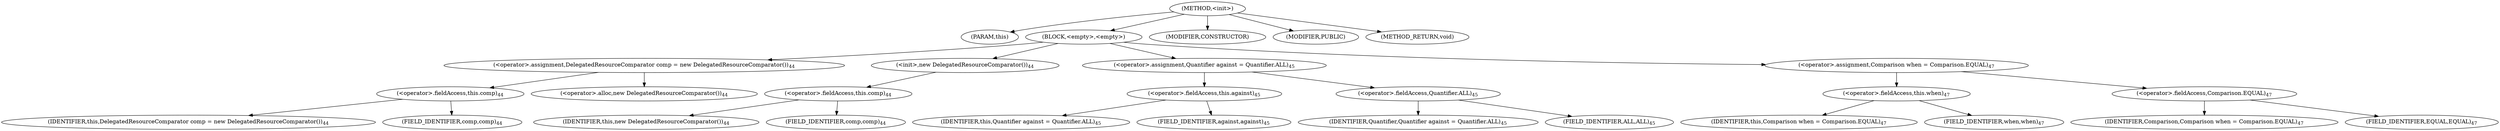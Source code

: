 digraph "&lt;init&gt;" {  
"261" [label = <(METHOD,&lt;init&gt;)> ]
"262" [label = <(PARAM,this)> ]
"263" [label = <(BLOCK,&lt;empty&gt;,&lt;empty&gt;)> ]
"264" [label = <(&lt;operator&gt;.assignment,DelegatedResourceComparator comp = new DelegatedResourceComparator())<SUB>44</SUB>> ]
"265" [label = <(&lt;operator&gt;.fieldAccess,this.comp)<SUB>44</SUB>> ]
"266" [label = <(IDENTIFIER,this,DelegatedResourceComparator comp = new DelegatedResourceComparator())<SUB>44</SUB>> ]
"267" [label = <(FIELD_IDENTIFIER,comp,comp)<SUB>44</SUB>> ]
"268" [label = <(&lt;operator&gt;.alloc,new DelegatedResourceComparator())<SUB>44</SUB>> ]
"269" [label = <(&lt;init&gt;,new DelegatedResourceComparator())<SUB>44</SUB>> ]
"270" [label = <(&lt;operator&gt;.fieldAccess,this.comp)<SUB>44</SUB>> ]
"271" [label = <(IDENTIFIER,this,new DelegatedResourceComparator())<SUB>44</SUB>> ]
"272" [label = <(FIELD_IDENTIFIER,comp,comp)<SUB>44</SUB>> ]
"273" [label = <(&lt;operator&gt;.assignment,Quantifier against = Quantifier.ALL)<SUB>45</SUB>> ]
"274" [label = <(&lt;operator&gt;.fieldAccess,this.against)<SUB>45</SUB>> ]
"275" [label = <(IDENTIFIER,this,Quantifier against = Quantifier.ALL)<SUB>45</SUB>> ]
"276" [label = <(FIELD_IDENTIFIER,against,against)<SUB>45</SUB>> ]
"277" [label = <(&lt;operator&gt;.fieldAccess,Quantifier.ALL)<SUB>45</SUB>> ]
"278" [label = <(IDENTIFIER,Quantifier,Quantifier against = Quantifier.ALL)<SUB>45</SUB>> ]
"279" [label = <(FIELD_IDENTIFIER,ALL,ALL)<SUB>45</SUB>> ]
"280" [label = <(&lt;operator&gt;.assignment,Comparison when = Comparison.EQUAL)<SUB>47</SUB>> ]
"281" [label = <(&lt;operator&gt;.fieldAccess,this.when)<SUB>47</SUB>> ]
"282" [label = <(IDENTIFIER,this,Comparison when = Comparison.EQUAL)<SUB>47</SUB>> ]
"283" [label = <(FIELD_IDENTIFIER,when,when)<SUB>47</SUB>> ]
"284" [label = <(&lt;operator&gt;.fieldAccess,Comparison.EQUAL)<SUB>47</SUB>> ]
"285" [label = <(IDENTIFIER,Comparison,Comparison when = Comparison.EQUAL)<SUB>47</SUB>> ]
"286" [label = <(FIELD_IDENTIFIER,EQUAL,EQUAL)<SUB>47</SUB>> ]
"287" [label = <(MODIFIER,CONSTRUCTOR)> ]
"288" [label = <(MODIFIER,PUBLIC)> ]
"289" [label = <(METHOD_RETURN,void)> ]
  "261" -> "262" 
  "261" -> "263" 
  "261" -> "287" 
  "261" -> "288" 
  "261" -> "289" 
  "263" -> "264" 
  "263" -> "269" 
  "263" -> "273" 
  "263" -> "280" 
  "264" -> "265" 
  "264" -> "268" 
  "265" -> "266" 
  "265" -> "267" 
  "269" -> "270" 
  "270" -> "271" 
  "270" -> "272" 
  "273" -> "274" 
  "273" -> "277" 
  "274" -> "275" 
  "274" -> "276" 
  "277" -> "278" 
  "277" -> "279" 
  "280" -> "281" 
  "280" -> "284" 
  "281" -> "282" 
  "281" -> "283" 
  "284" -> "285" 
  "284" -> "286" 
}
